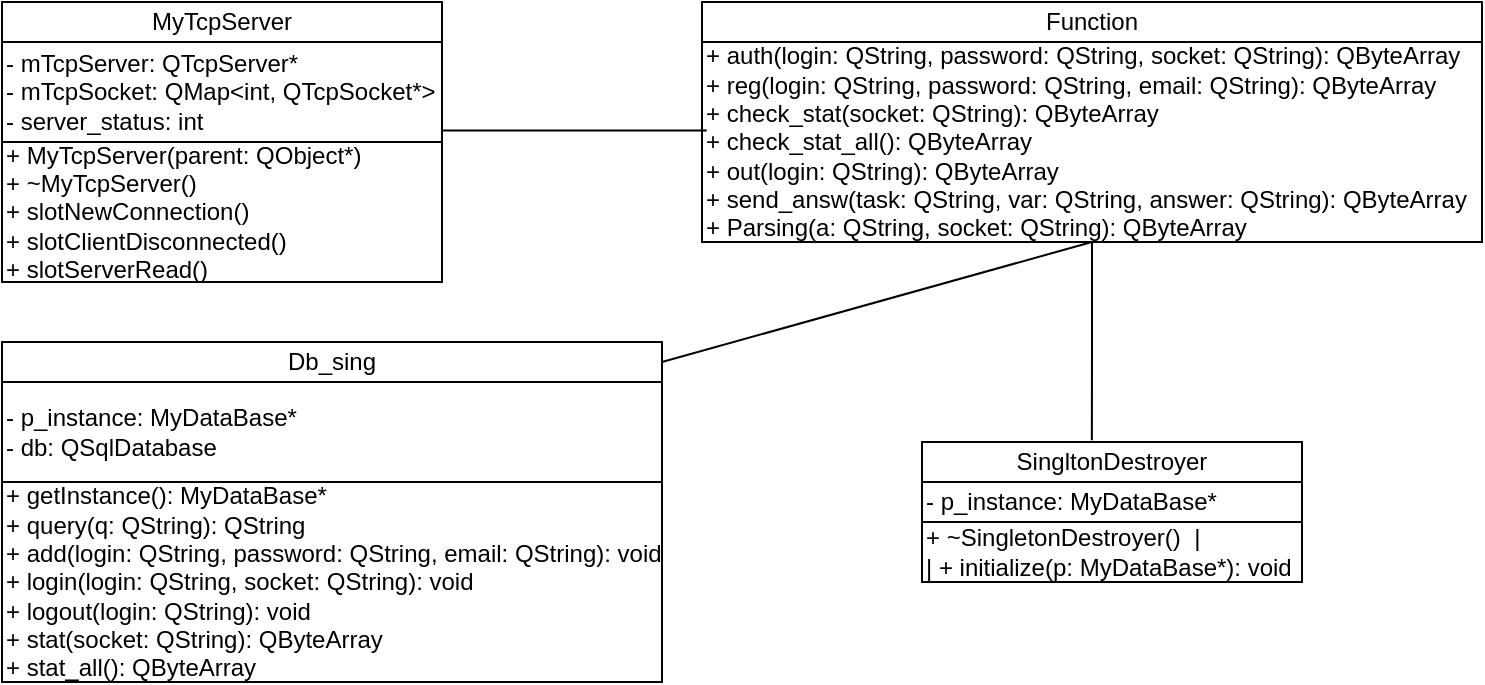 <mxfile version="24.8.3">
  <diagram name="Страница — 1" id="6JygPWgWs-crQrJny-IM">
    <mxGraphModel dx="1195" dy="615" grid="1" gridSize="10" guides="1" tooltips="1" connect="1" arrows="1" fold="1" page="1" pageScale="1" pageWidth="827" pageHeight="1169" math="0" shadow="0">
      <root>
        <mxCell id="0" />
        <mxCell id="1" parent="0" />
        <mxCell id="TBTGlxb769zPqR5EU0-j-6" value="MyTcpServer" style="html=1;whiteSpace=wrap;" vertex="1" parent="1">
          <mxGeometry x="10" y="10" width="220" height="20" as="geometry" />
        </mxCell>
        <mxCell id="TBTGlxb769zPqR5EU0-j-7" value="- mTcpServer: QTcpServer*&amp;nbsp;&lt;div&gt;- mTcpSocket: QMap&amp;lt;int, QTcpSocket*&amp;gt;&lt;div&gt;&lt;span style=&quot;background-color: initial;&quot;&gt;- server_status: int&lt;/span&gt;&lt;/div&gt;&lt;/div&gt;" style="html=1;whiteSpace=wrap;align=left;" vertex="1" parent="1">
          <mxGeometry x="10" y="30" width="220" height="50" as="geometry" />
        </mxCell>
        <mxCell id="TBTGlxb769zPqR5EU0-j-8" value="+ MyTcpServer(parent: QObject*)&lt;div&gt;+ ~MyTcpServer()&lt;div&gt;+ slotNewConnection()&lt;div&gt;+ slotClientDisconnected()&lt;div&gt;+ slotServerRead()&lt;/div&gt;&lt;/div&gt;&lt;/div&gt;&lt;/div&gt;" style="html=1;whiteSpace=wrap;align=left;" vertex="1" parent="1">
          <mxGeometry x="10" y="80" width="220" height="70" as="geometry" />
        </mxCell>
        <mxCell id="TBTGlxb769zPqR5EU0-j-9" value="Function" style="html=1;whiteSpace=wrap;" vertex="1" parent="1">
          <mxGeometry x="360" y="10" width="390" height="20" as="geometry" />
        </mxCell>
        <mxCell id="TBTGlxb769zPqR5EU0-j-10" value="+ auth(login: QString, password: QString, socket: QString): QByteArray&lt;div&gt;+ reg(login: QString, password: QString, email: QString): QByteArray&lt;/div&gt;&lt;div&gt;+ check_stat(socket: QString): QByteArray&lt;/div&gt;&lt;div&gt;+ check_stat_all(): QByteArray&lt;/div&gt;&lt;div&gt;+ out(login: QString): QByteArray&lt;/div&gt;&lt;div&gt;+ send_answ(task: QString, var: QString, answer: QString): QByteArray&lt;/div&gt;&lt;div&gt;+ Parsing(a: QString, socket: QString): QByteArray&lt;/div&gt;" style="html=1;whiteSpace=wrap;align=left;" vertex="1" parent="1">
          <mxGeometry x="360" y="30" width="390" height="100" as="geometry" />
        </mxCell>
        <mxCell id="TBTGlxb769zPqR5EU0-j-12" value="Db_sing" style="html=1;whiteSpace=wrap;" vertex="1" parent="1">
          <mxGeometry x="10" y="180" width="330" height="20" as="geometry" />
        </mxCell>
        <mxCell id="TBTGlxb769zPqR5EU0-j-13" value="- p_instance: MyDataBase*&lt;div&gt;- db: QSqlDatabase&lt;/div&gt;" style="html=1;whiteSpace=wrap;align=left;" vertex="1" parent="1">
          <mxGeometry x="10" y="200" width="330" height="50" as="geometry" />
        </mxCell>
        <mxCell id="TBTGlxb769zPqR5EU0-j-14" value="+ getInstance(): MyDataBase*&lt;div&gt;+ query(q: QString): QString&lt;/div&gt;&lt;div&gt;+ add(login: QString, password: QString, email: QString): void&lt;/div&gt;&lt;div&gt;+ login(login: QString, socket: QString): void&lt;/div&gt;&lt;div&gt;+ logout(login: QString): void&lt;/div&gt;&lt;div&gt;+ stat(socket: QString): QByteArray&lt;/div&gt;&lt;div&gt;+ stat_all(): QByteArray&lt;/div&gt;" style="html=1;whiteSpace=wrap;align=left;" vertex="1" parent="1">
          <mxGeometry x="10" y="250" width="330" height="100" as="geometry" />
        </mxCell>
        <mxCell id="TBTGlxb769zPqR5EU0-j-15" value="SingltonDestroyer" style="html=1;whiteSpace=wrap;" vertex="1" parent="1">
          <mxGeometry x="470" y="230" width="190" height="20" as="geometry" />
        </mxCell>
        <mxCell id="TBTGlxb769zPqR5EU0-j-16" value="- p_instance: MyDataBase*" style="html=1;whiteSpace=wrap;align=left;" vertex="1" parent="1">
          <mxGeometry x="470" y="250" width="190" height="20" as="geometry" />
        </mxCell>
        <mxCell id="TBTGlxb769zPqR5EU0-j-17" value="&lt;div&gt;+ ~SingletonDestroyer()&amp;nbsp; |&lt;/div&gt;&lt;div&gt;| + initialize(p: MyDataBase*): void&lt;/div&gt;" style="html=1;whiteSpace=wrap;align=left;" vertex="1" parent="1">
          <mxGeometry x="470" y="270" width="190" height="30" as="geometry" />
        </mxCell>
        <mxCell id="TBTGlxb769zPqR5EU0-j-19" style="edgeStyle=orthogonalEdgeStyle;rounded=0;orthogonalLoop=1;jettySize=auto;html=1;entryX=0.006;entryY=0.442;entryDx=0;entryDy=0;entryPerimeter=0;endArrow=none;endFill=0;exitX=1;exitY=0;exitDx=0;exitDy=0;" edge="1" parent="1" source="TBTGlxb769zPqR5EU0-j-8" target="TBTGlxb769zPqR5EU0-j-10">
          <mxGeometry relative="1" as="geometry">
            <Array as="points">
              <mxPoint x="230" y="74" />
            </Array>
          </mxGeometry>
        </mxCell>
        <mxCell id="TBTGlxb769zPqR5EU0-j-20" style="rounded=0;orthogonalLoop=1;jettySize=auto;html=1;entryX=1;entryY=0.5;entryDx=0;entryDy=0;endArrow=none;endFill=0;" edge="1" parent="1" target="TBTGlxb769zPqR5EU0-j-12">
          <mxGeometry relative="1" as="geometry">
            <mxPoint x="555" y="130" as="sourcePoint" />
          </mxGeometry>
        </mxCell>
        <mxCell id="TBTGlxb769zPqR5EU0-j-21" style="edgeStyle=orthogonalEdgeStyle;rounded=0;orthogonalLoop=1;jettySize=auto;html=1;exitX=0.5;exitY=1;exitDx=0;exitDy=0;entryX=0.447;entryY=-0.042;entryDx=0;entryDy=0;entryPerimeter=0;endArrow=none;endFill=0;" edge="1" parent="1" source="TBTGlxb769zPqR5EU0-j-10" target="TBTGlxb769zPqR5EU0-j-15">
          <mxGeometry relative="1" as="geometry" />
        </mxCell>
      </root>
    </mxGraphModel>
  </diagram>
</mxfile>
